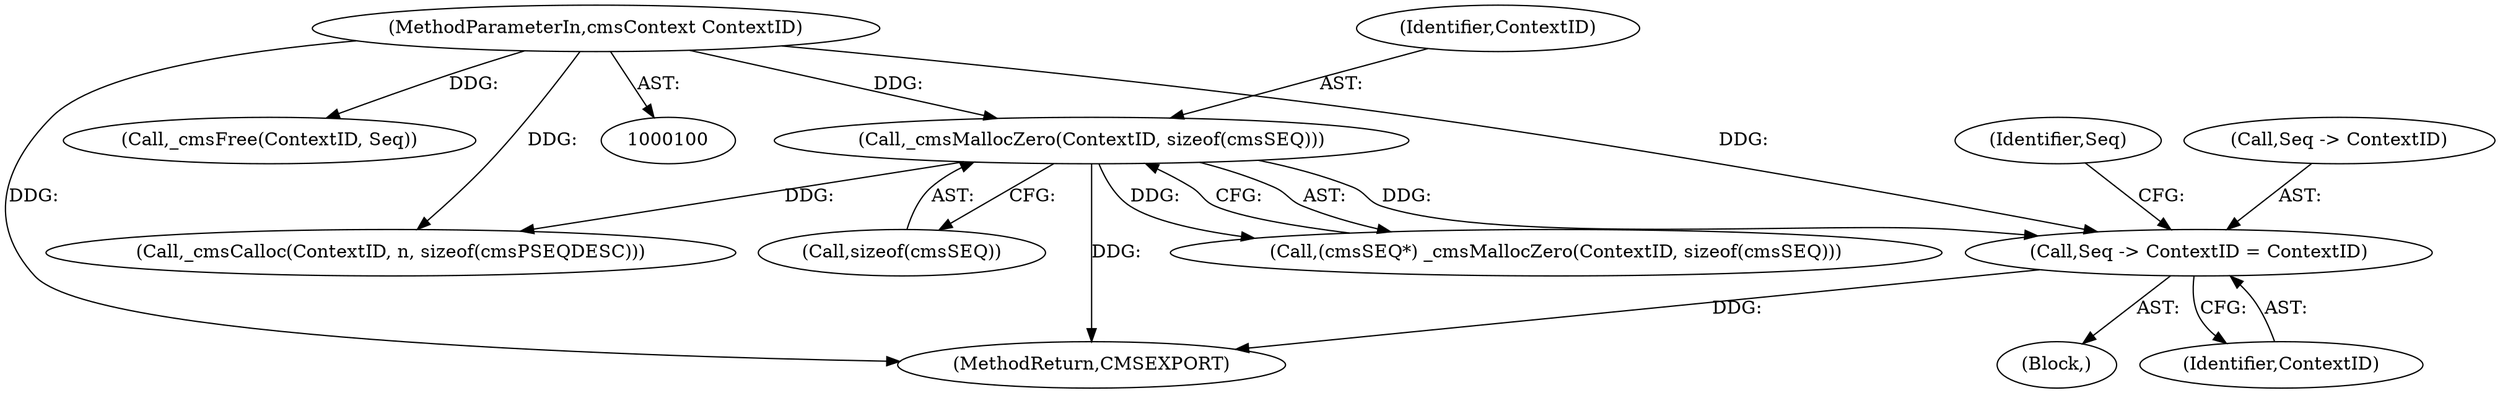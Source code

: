 digraph "0_Little-CMS_91c2db7f2559be504211b283bc3a2c631d6f06d9_0@pointer" {
"1000132" [label="(Call,Seq -> ContextID = ContextID)"];
"1000122" [label="(Call,_cmsMallocZero(ContextID, sizeof(cmsSEQ)))"];
"1000101" [label="(MethodParameterIn,cmsContext ContextID)"];
"1000136" [label="(Identifier,ContextID)"];
"1000120" [label="(Call,(cmsSEQ*) _cmsMallocZero(ContextID, sizeof(cmsSEQ)))"];
"1000139" [label="(Identifier,Seq)"];
"1000122" [label="(Call,_cmsMallocZero(ContextID, sizeof(cmsSEQ)))"];
"1000103" [label="(Block,)"];
"1000143" [label="(Call,_cmsCalloc(ContextID, n, sizeof(cmsPSEQDESC)))"];
"1000160" [label="(Call,_cmsFree(ContextID, Seq))"];
"1000124" [label="(Call,sizeof(cmsSEQ))"];
"1000133" [label="(Call,Seq -> ContextID)"];
"1000132" [label="(Call,Seq -> ContextID = ContextID)"];
"1000204" [label="(MethodReturn,CMSEXPORT)"];
"1000123" [label="(Identifier,ContextID)"];
"1000101" [label="(MethodParameterIn,cmsContext ContextID)"];
"1000132" -> "1000103"  [label="AST: "];
"1000132" -> "1000136"  [label="CFG: "];
"1000133" -> "1000132"  [label="AST: "];
"1000136" -> "1000132"  [label="AST: "];
"1000139" -> "1000132"  [label="CFG: "];
"1000132" -> "1000204"  [label="DDG: "];
"1000122" -> "1000132"  [label="DDG: "];
"1000101" -> "1000132"  [label="DDG: "];
"1000122" -> "1000120"  [label="AST: "];
"1000122" -> "1000124"  [label="CFG: "];
"1000123" -> "1000122"  [label="AST: "];
"1000124" -> "1000122"  [label="AST: "];
"1000120" -> "1000122"  [label="CFG: "];
"1000122" -> "1000204"  [label="DDG: "];
"1000122" -> "1000120"  [label="DDG: "];
"1000101" -> "1000122"  [label="DDG: "];
"1000122" -> "1000143"  [label="DDG: "];
"1000101" -> "1000100"  [label="AST: "];
"1000101" -> "1000204"  [label="DDG: "];
"1000101" -> "1000143"  [label="DDG: "];
"1000101" -> "1000160"  [label="DDG: "];
}
